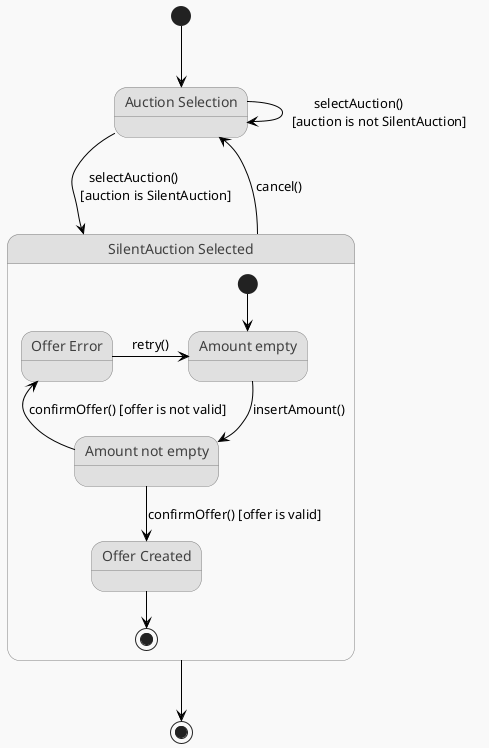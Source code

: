 @startuml

skinparam shadowing false
skinparam backgroundColor #F9F9F9
skinparam ArrowColor black
skinparam state {
  Shadowing false
  BackgroundColor #E0E0E0
  BorderColor #808080
  FontColor #404040
}

state I as "Auction Selection" {
}


state V as "SilentAuction Selected" {

    state S as "Amount empty" {
    }

    state B as "Amount not empty" {
    }
    state Y as "Offer Error" {
    }
    state W as "Offer Created" {
    }

    [*] --> S 
    Y -right-> S: retry()
    B --> W: confirmOffer() [offer is valid]
    S --> B: insertAmount() 
    B --> Y: confirmOffer() [offer is not valid]\t
    W --> [*]
}

[*] --> I

I --> V: selectAuction() \t\t \n [auction is SilentAuction] \t
V --> I: cancel()

I --> I: selectAuction() \t\t \n [auction is not SilentAuction] \t

V --> [*]
@enduml